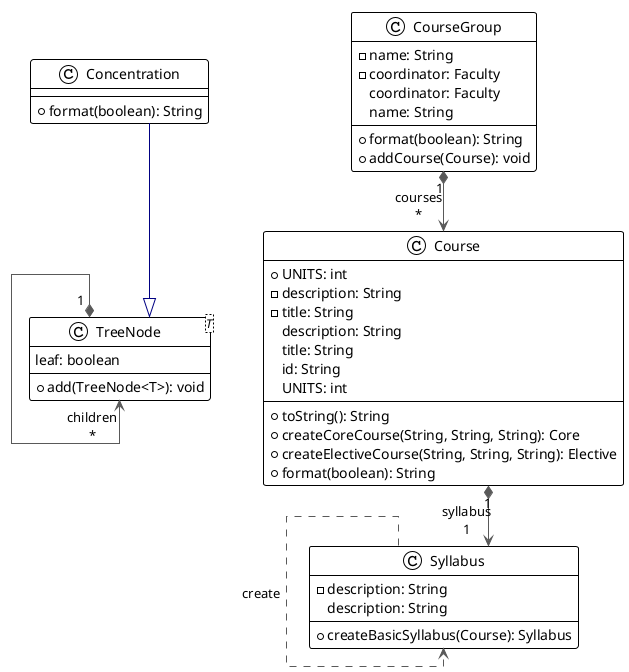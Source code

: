 @startuml

!theme plain
top to bottom direction
skinparam linetype ortho

class Concentration {
  + format(boolean): String
}
class Course {
  + UNITS: int
  - description: String
  - title: String
  + toString(): String
  + createCoreCourse(String, String, String): Core
  + createElectiveCourse(String, String, String): Elective
  + format(boolean): String
   description: String
   title: String
   id: String
   UNITS: int
}
class CourseGroup {
  - name: String
  - coordinator: Faculty
  + format(boolean): String
  + addCourse(Course): void
   coordinator: Faculty
   name: String
}
class Syllabus {
  - description: String
  + createBasicSyllabus(Course): Syllabus
   description: String
}
class TreeNode<T> {
  + add(TreeNode<T>): void
   leaf: boolean
}

Concentration  -[#000082,plain]-^  TreeNode      
Course        "1" *-[#595959,plain]-> "syllabus\n1" Syllabus      
CourseGroup   "1" *-[#595959,plain]-> "courses\n*" Course        
Syllabus       -[#595959,dashed]->  Syllabus      : "«create»"
TreeNode      "1" *-[#595959,plain]-> "children\n*" TreeNode      
@enduml
